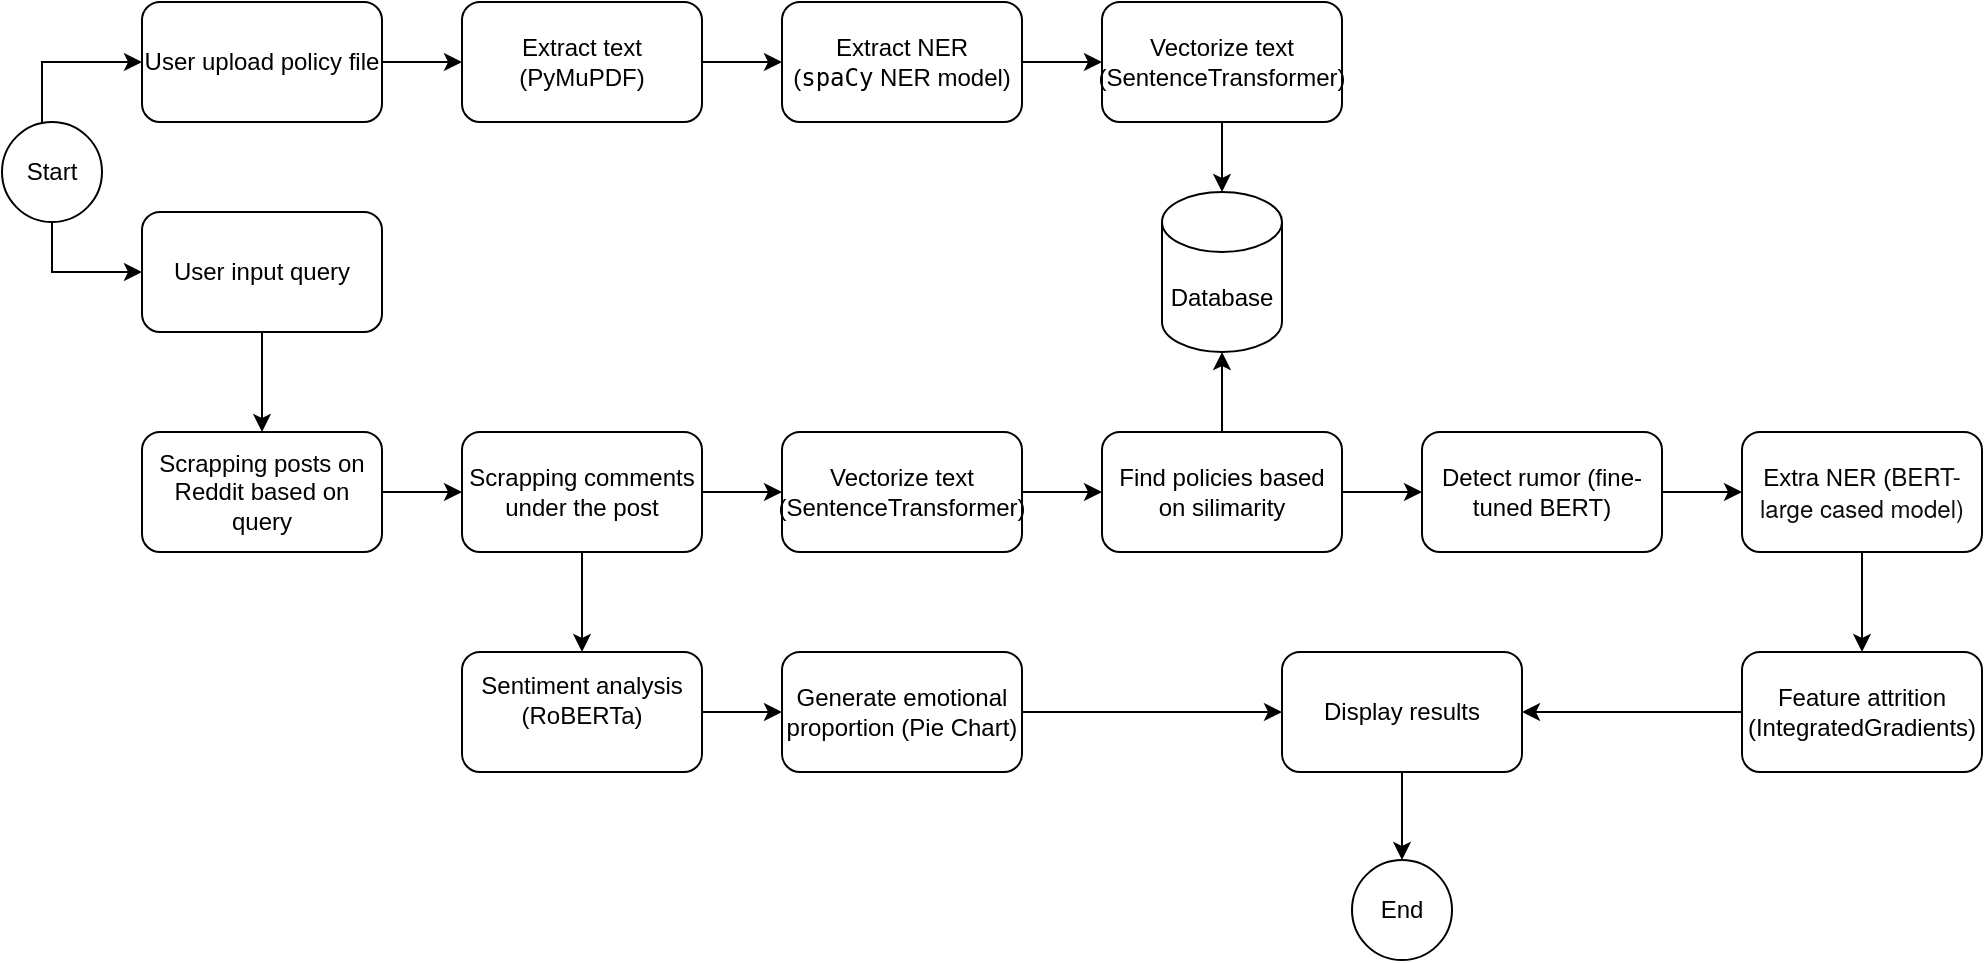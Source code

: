 <mxfile version="26.2.14">
  <diagram id="C5RBs43oDa-KdzZeNtuy" name="Page-1">
    <mxGraphModel dx="1692" dy="923" grid="1" gridSize="10" guides="1" tooltips="1" connect="1" arrows="1" fold="1" page="1" pageScale="1" pageWidth="827" pageHeight="1169" math="0" shadow="0">
      <root>
        <mxCell id="WIyWlLk6GJQsqaUBKTNV-0" />
        <mxCell id="WIyWlLk6GJQsqaUBKTNV-1" parent="WIyWlLk6GJQsqaUBKTNV-0" />
        <mxCell id="wjfcvk-_MFz2dwbTvUjB-2" value="Database" style="shape=cylinder3;whiteSpace=wrap;html=1;boundedLbl=1;backgroundOutline=1;size=15;" parent="WIyWlLk6GJQsqaUBKTNV-1" vertex="1">
          <mxGeometry x="450" y="200" width="60" height="80" as="geometry" />
        </mxCell>
        <mxCell id="wjfcvk-_MFz2dwbTvUjB-9" value="" style="edgeStyle=orthogonalEdgeStyle;rounded=0;orthogonalLoop=1;jettySize=auto;html=1;" parent="WIyWlLk6GJQsqaUBKTNV-1" source="wjfcvk-_MFz2dwbTvUjB-7" target="wjfcvk-_MFz2dwbTvUjB-8" edge="1">
          <mxGeometry relative="1" as="geometry">
            <Array as="points">
              <mxPoint x="-110" y="135" />
            </Array>
          </mxGeometry>
        </mxCell>
        <mxCell id="wjfcvk-_MFz2dwbTvUjB-7" value="Start" style="ellipse;whiteSpace=wrap;html=1;aspect=fixed;" parent="WIyWlLk6GJQsqaUBKTNV-1" vertex="1">
          <mxGeometry x="-130" y="165" width="50" height="50" as="geometry" />
        </mxCell>
        <mxCell id="wjfcvk-_MFz2dwbTvUjB-11" value="" style="edgeStyle=orthogonalEdgeStyle;rounded=0;orthogonalLoop=1;jettySize=auto;html=1;" parent="WIyWlLk6GJQsqaUBKTNV-1" source="wjfcvk-_MFz2dwbTvUjB-8" target="wjfcvk-_MFz2dwbTvUjB-10" edge="1">
          <mxGeometry relative="1" as="geometry" />
        </mxCell>
        <mxCell id="wjfcvk-_MFz2dwbTvUjB-13" value="" style="edgeStyle=orthogonalEdgeStyle;rounded=0;orthogonalLoop=1;jettySize=auto;html=1;" parent="WIyWlLk6GJQsqaUBKTNV-1" source="wjfcvk-_MFz2dwbTvUjB-10" target="wjfcvk-_MFz2dwbTvUjB-12" edge="1">
          <mxGeometry relative="1" as="geometry" />
        </mxCell>
        <mxCell id="wjfcvk-_MFz2dwbTvUjB-10" value="&lt;font face=&quot;Helvetica&quot; style=&quot;font-size: 12px;&quot;&gt;Extract text (&lt;/font&gt;PyMuPDF)" style="rounded=1;whiteSpace=wrap;html=1;" parent="WIyWlLk6GJQsqaUBKTNV-1" vertex="1">
          <mxGeometry x="100" y="105" width="120" height="60" as="geometry" />
        </mxCell>
        <mxCell id="_OzJwUccoTl-LyWJlWMp-4" value="" style="edgeStyle=orthogonalEdgeStyle;rounded=0;orthogonalLoop=1;jettySize=auto;html=1;" edge="1" parent="WIyWlLk6GJQsqaUBKTNV-1" source="wjfcvk-_MFz2dwbTvUjB-12" target="_OzJwUccoTl-LyWJlWMp-3">
          <mxGeometry relative="1" as="geometry" />
        </mxCell>
        <mxCell id="wjfcvk-_MFz2dwbTvUjB-12" value="Extract NER (&lt;code&gt;spaCy&lt;/code&gt;&amp;nbsp;NER model)" style="rounded=1;whiteSpace=wrap;html=1;" parent="WIyWlLk6GJQsqaUBKTNV-1" vertex="1">
          <mxGeometry x="260" y="105" width="120" height="60" as="geometry" />
        </mxCell>
        <mxCell id="wjfcvk-_MFz2dwbTvUjB-18" value="" style="edgeStyle=orthogonalEdgeStyle;rounded=0;orthogonalLoop=1;jettySize=auto;html=1;" parent="WIyWlLk6GJQsqaUBKTNV-1" source="wjfcvk-_MFz2dwbTvUjB-16" target="wjfcvk-_MFz2dwbTvUjB-17" edge="1">
          <mxGeometry relative="1" as="geometry" />
        </mxCell>
        <mxCell id="wjfcvk-_MFz2dwbTvUjB-16" value="User input query" style="rounded=1;whiteSpace=wrap;html=1;" parent="WIyWlLk6GJQsqaUBKTNV-1" vertex="1">
          <mxGeometry x="-60" y="210" width="120" height="60" as="geometry" />
        </mxCell>
        <mxCell id="wjfcvk-_MFz2dwbTvUjB-20" value="" style="edgeStyle=orthogonalEdgeStyle;rounded=0;orthogonalLoop=1;jettySize=auto;html=1;" parent="WIyWlLk6GJQsqaUBKTNV-1" source="wjfcvk-_MFz2dwbTvUjB-17" target="wjfcvk-_MFz2dwbTvUjB-19" edge="1">
          <mxGeometry relative="1" as="geometry" />
        </mxCell>
        <mxCell id="wjfcvk-_MFz2dwbTvUjB-17" value="Scrapping posts on Reddit based on query" style="whiteSpace=wrap;html=1;rounded=1;" parent="WIyWlLk6GJQsqaUBKTNV-1" vertex="1">
          <mxGeometry x="-60" y="320" width="120" height="60" as="geometry" />
        </mxCell>
        <mxCell id="_OzJwUccoTl-LyWJlWMp-5" value="" style="edgeStyle=orthogonalEdgeStyle;rounded=0;orthogonalLoop=1;jettySize=auto;html=1;" edge="1" parent="WIyWlLk6GJQsqaUBKTNV-1" source="wjfcvk-_MFz2dwbTvUjB-19" target="_OzJwUccoTl-LyWJlWMp-2">
          <mxGeometry relative="1" as="geometry" />
        </mxCell>
        <mxCell id="wjfcvk-_MFz2dwbTvUjB-19" value="Scrapping comments under the post" style="whiteSpace=wrap;html=1;rounded=1;" parent="WIyWlLk6GJQsqaUBKTNV-1" vertex="1">
          <mxGeometry x="100" y="320" width="120" height="60" as="geometry" />
        </mxCell>
        <mxCell id="_OzJwUccoTl-LyWJlWMp-15" value="" style="edgeStyle=orthogonalEdgeStyle;rounded=0;orthogonalLoop=1;jettySize=auto;html=1;" edge="1" parent="WIyWlLk6GJQsqaUBKTNV-1" source="wjfcvk-_MFz2dwbTvUjB-21" target="wjfcvk-_MFz2dwbTvUjB-26">
          <mxGeometry relative="1" as="geometry" />
        </mxCell>
        <mxCell id="wjfcvk-_MFz2dwbTvUjB-21" value="Find policies based on silimarity" style="rounded=1;whiteSpace=wrap;html=1;" parent="WIyWlLk6GJQsqaUBKTNV-1" vertex="1">
          <mxGeometry x="420" y="320" width="120" height="60" as="geometry" />
        </mxCell>
        <mxCell id="wjfcvk-_MFz2dwbTvUjB-35" value="" style="edgeStyle=orthogonalEdgeStyle;rounded=0;orthogonalLoop=1;jettySize=auto;html=1;exitX=0.5;exitY=1;exitDx=0;exitDy=0;" parent="WIyWlLk6GJQsqaUBKTNV-1" source="wjfcvk-_MFz2dwbTvUjB-19" target="wjfcvk-_MFz2dwbTvUjB-34" edge="1">
          <mxGeometry relative="1" as="geometry" />
        </mxCell>
        <mxCell id="wjfcvk-_MFz2dwbTvUjB-25" value="" style="endArrow=classic;html=1;rounded=0;" parent="WIyWlLk6GJQsqaUBKTNV-1" source="wjfcvk-_MFz2dwbTvUjB-21" edge="1">
          <mxGeometry width="50" height="50" relative="1" as="geometry">
            <mxPoint x="-40" y="430" as="sourcePoint" />
            <mxPoint x="480" y="280" as="targetPoint" />
            <Array as="points" />
          </mxGeometry>
        </mxCell>
        <mxCell id="wjfcvk-_MFz2dwbTvUjB-29" value="" style="edgeStyle=orthogonalEdgeStyle;rounded=0;orthogonalLoop=1;jettySize=auto;html=1;" parent="WIyWlLk6GJQsqaUBKTNV-1" source="wjfcvk-_MFz2dwbTvUjB-26" target="wjfcvk-_MFz2dwbTvUjB-28" edge="1">
          <mxGeometry relative="1" as="geometry" />
        </mxCell>
        <mxCell id="wjfcvk-_MFz2dwbTvUjB-26" value="Detect rumor (fine-tuned BERT)" style="whiteSpace=wrap;html=1;rounded=1;" parent="WIyWlLk6GJQsqaUBKTNV-1" vertex="1">
          <mxGeometry x="580" y="320" width="120" height="60" as="geometry" />
        </mxCell>
        <mxCell id="wjfcvk-_MFz2dwbTvUjB-33" value="" style="edgeStyle=orthogonalEdgeStyle;rounded=0;orthogonalLoop=1;jettySize=auto;html=1;" parent="WIyWlLk6GJQsqaUBKTNV-1" source="wjfcvk-_MFz2dwbTvUjB-28" target="wjfcvk-_MFz2dwbTvUjB-32" edge="1">
          <mxGeometry relative="1" as="geometry" />
        </mxCell>
        <mxCell id="wjfcvk-_MFz2dwbTvUjB-28" value="&lt;font style=&quot;font-size: 12px;&quot;&gt;Extra NER (&lt;span style=&quot;color: rgb(14, 14, 14); font-family: &amp;quot;Helvetica Neue&amp;quot;; background-color: transparent;&quot;&gt;BERT-large cased model)&lt;/span&gt;&lt;/font&gt;" style="whiteSpace=wrap;html=1;rounded=1;" parent="WIyWlLk6GJQsqaUBKTNV-1" vertex="1">
          <mxGeometry x="740" y="320" width="120" height="60" as="geometry" />
        </mxCell>
        <mxCell id="_OzJwUccoTl-LyWJlWMp-14" value="" style="edgeStyle=orthogonalEdgeStyle;rounded=0;orthogonalLoop=1;jettySize=auto;html=1;" edge="1" parent="WIyWlLk6GJQsqaUBKTNV-1" source="wjfcvk-_MFz2dwbTvUjB-32" target="wjfcvk-_MFz2dwbTvUjB-36">
          <mxGeometry relative="1" as="geometry">
            <Array as="points">
              <mxPoint x="730" y="460" />
              <mxPoint x="730" y="460" />
            </Array>
          </mxGeometry>
        </mxCell>
        <mxCell id="wjfcvk-_MFz2dwbTvUjB-32" value="Feature attrition (IntegratedGradients)" style="whiteSpace=wrap;html=1;rounded=1;" parent="WIyWlLk6GJQsqaUBKTNV-1" vertex="1">
          <mxGeometry x="740" y="430" width="120" height="60" as="geometry" />
        </mxCell>
        <mxCell id="wjfcvk-_MFz2dwbTvUjB-41" value="" style="edgeStyle=orthogonalEdgeStyle;rounded=0;orthogonalLoop=1;jettySize=auto;html=1;" parent="WIyWlLk6GJQsqaUBKTNV-1" source="wjfcvk-_MFz2dwbTvUjB-34" target="wjfcvk-_MFz2dwbTvUjB-40" edge="1">
          <mxGeometry relative="1" as="geometry" />
        </mxCell>
        <mxCell id="wjfcvk-_MFz2dwbTvUjB-34" value="&lt;font style=&quot;font-size: 12px;&quot;&gt;Sentiment analysis (&lt;span style=&quot;background-color: transparent; color: light-dark(rgb(0, 0, 0), rgb(255, 255, 255));&quot;&gt;RoBERTa)&lt;/span&gt;&lt;/font&gt;&lt;p&gt;&lt;/p&gt;" style="whiteSpace=wrap;html=1;rounded=1;" parent="WIyWlLk6GJQsqaUBKTNV-1" vertex="1">
          <mxGeometry x="100" y="430" width="120" height="60" as="geometry" />
        </mxCell>
        <mxCell id="wjfcvk-_MFz2dwbTvUjB-36" value="Display results" style="whiteSpace=wrap;html=1;rounded=1;" parent="WIyWlLk6GJQsqaUBKTNV-1" vertex="1">
          <mxGeometry x="510" y="430" width="120" height="60" as="geometry" />
        </mxCell>
        <mxCell id="wjfcvk-_MFz2dwbTvUjB-40" value="Generate emotional proportion (Pie Chart)" style="whiteSpace=wrap;html=1;rounded=1;" parent="WIyWlLk6GJQsqaUBKTNV-1" vertex="1">
          <mxGeometry x="260" y="430" width="120" height="60" as="geometry" />
        </mxCell>
        <mxCell id="wjfcvk-_MFz2dwbTvUjB-42" value="End" style="ellipse;whiteSpace=wrap;html=1;aspect=fixed;" parent="WIyWlLk6GJQsqaUBKTNV-1" vertex="1">
          <mxGeometry x="545" y="534" width="50" height="50" as="geometry" />
        </mxCell>
        <mxCell id="wjfcvk-_MFz2dwbTvUjB-44" value="" style="endArrow=classic;html=1;rounded=0;exitX=0.5;exitY=1;exitDx=0;exitDy=0;entryX=0.5;entryY=0;entryDx=0;entryDy=0;" parent="WIyWlLk6GJQsqaUBKTNV-1" source="wjfcvk-_MFz2dwbTvUjB-36" target="wjfcvk-_MFz2dwbTvUjB-42" edge="1">
          <mxGeometry width="50" height="50" relative="1" as="geometry">
            <mxPoint x="140" y="670" as="sourcePoint" />
            <mxPoint x="190" y="620" as="targetPoint" />
            <Array as="points" />
          </mxGeometry>
        </mxCell>
        <mxCell id="_OzJwUccoTl-LyWJlWMp-6" value="" style="edgeStyle=orthogonalEdgeStyle;rounded=0;orthogonalLoop=1;jettySize=auto;html=1;" edge="1" parent="WIyWlLk6GJQsqaUBKTNV-1" source="_OzJwUccoTl-LyWJlWMp-2" target="wjfcvk-_MFz2dwbTvUjB-21">
          <mxGeometry relative="1" as="geometry" />
        </mxCell>
        <mxCell id="_OzJwUccoTl-LyWJlWMp-2" value="Vectorize text (SentenceTransformer)" style="rounded=1;whiteSpace=wrap;html=1;" vertex="1" parent="WIyWlLk6GJQsqaUBKTNV-1">
          <mxGeometry x="260" y="320" width="120" height="60" as="geometry" />
        </mxCell>
        <mxCell id="_OzJwUccoTl-LyWJlWMp-7" value="" style="edgeStyle=orthogonalEdgeStyle;rounded=0;orthogonalLoop=1;jettySize=auto;html=1;" edge="1" parent="WIyWlLk6GJQsqaUBKTNV-1" source="_OzJwUccoTl-LyWJlWMp-3" target="wjfcvk-_MFz2dwbTvUjB-2">
          <mxGeometry relative="1" as="geometry" />
        </mxCell>
        <mxCell id="_OzJwUccoTl-LyWJlWMp-3" value="Vectorize text (SentenceTransformer)" style="rounded=1;whiteSpace=wrap;html=1;" vertex="1" parent="WIyWlLk6GJQsqaUBKTNV-1">
          <mxGeometry x="420" y="105" width="120" height="60" as="geometry" />
        </mxCell>
        <mxCell id="_OzJwUccoTl-LyWJlWMp-11" value="" style="endArrow=classic;html=1;rounded=0;entryX=0;entryY=0.5;entryDx=0;entryDy=0;exitX=0.5;exitY=1;exitDx=0;exitDy=0;" edge="1" parent="WIyWlLk6GJQsqaUBKTNV-1" source="wjfcvk-_MFz2dwbTvUjB-7" target="wjfcvk-_MFz2dwbTvUjB-16">
          <mxGeometry width="50" height="50" relative="1" as="geometry">
            <mxPoint x="-110" y="280" as="sourcePoint" />
            <mxPoint x="290" y="200" as="targetPoint" />
            <Array as="points">
              <mxPoint x="-105" y="240" />
            </Array>
          </mxGeometry>
        </mxCell>
        <mxCell id="_OzJwUccoTl-LyWJlWMp-12" value="" style="endArrow=classic;html=1;rounded=0;exitX=1;exitY=0.5;exitDx=0;exitDy=0;entryX=0;entryY=0.5;entryDx=0;entryDy=0;" edge="1" parent="WIyWlLk6GJQsqaUBKTNV-1" source="wjfcvk-_MFz2dwbTvUjB-40" target="wjfcvk-_MFz2dwbTvUjB-36">
          <mxGeometry width="50" height="50" relative="1" as="geometry">
            <mxPoint x="330" y="660" as="sourcePoint" />
            <mxPoint x="380" y="610" as="targetPoint" />
            <Array as="points">
              <mxPoint x="470" y="460" />
            </Array>
          </mxGeometry>
        </mxCell>
        <mxCell id="wjfcvk-_MFz2dwbTvUjB-8" value="User upload policy file" style="rounded=1;whiteSpace=wrap;html=1;" parent="WIyWlLk6GJQsqaUBKTNV-1" vertex="1">
          <mxGeometry x="-60" y="105" width="120" height="60" as="geometry" />
        </mxCell>
      </root>
    </mxGraphModel>
  </diagram>
</mxfile>
